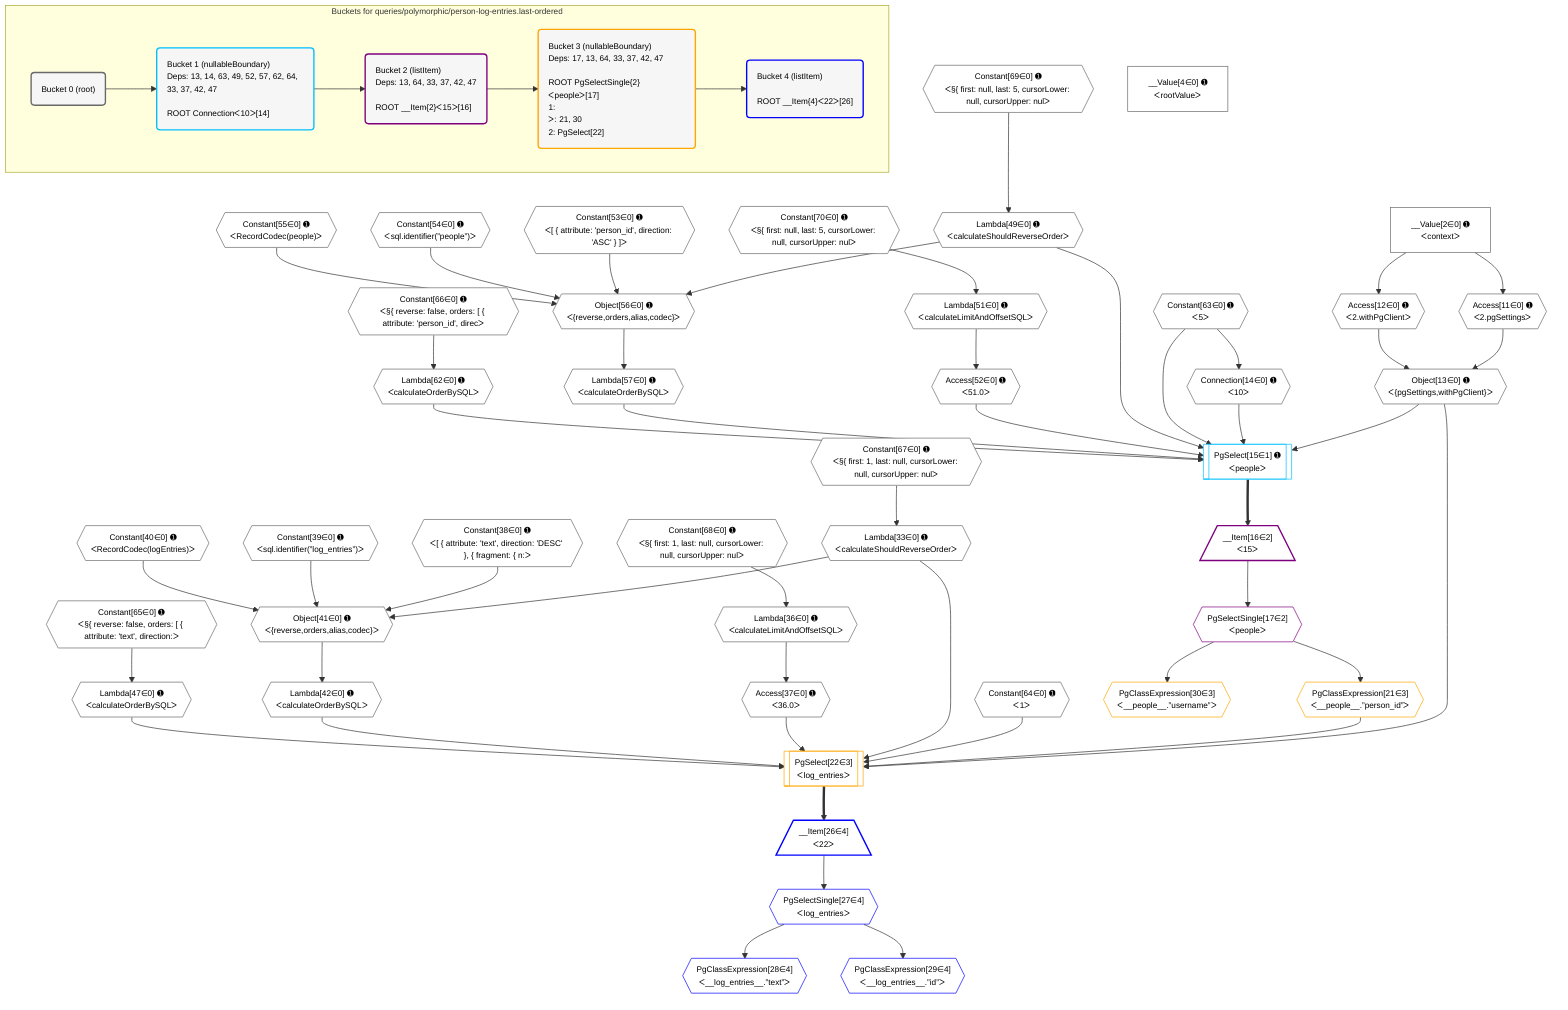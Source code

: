 %%{init: {'themeVariables': { 'fontSize': '12px'}}}%%
graph TD
    classDef path fill:#eee,stroke:#000,color:#000
    classDef plan fill:#fff,stroke-width:1px,color:#000
    classDef itemplan fill:#fff,stroke-width:2px,color:#000
    classDef unbatchedplan fill:#dff,stroke-width:1px,color:#000
    classDef sideeffectplan fill:#fcc,stroke-width:2px,color:#000
    classDef bucket fill:#f6f6f6,color:#000,stroke-width:2px,text-align:left


    %% plan dependencies
    Object41{{"Object[41∈0] ➊<br />ᐸ{reverse,orders,alias,codec}ᐳ"}}:::plan
    Lambda33{{"Lambda[33∈0] ➊<br />ᐸcalculateShouldReverseOrderᐳ"}}:::plan
    Constant38{{"Constant[38∈0] ➊<br />ᐸ[ { attribute: 'text', direction: 'DESC' }, { fragment: { n:ᐳ"}}:::plan
    Constant39{{"Constant[39∈0] ➊<br />ᐸsql.identifier(”log_entries”)ᐳ"}}:::plan
    Constant40{{"Constant[40∈0] ➊<br />ᐸRecordCodec(logEntries)ᐳ"}}:::plan
    Lambda33 & Constant38 & Constant39 & Constant40 --> Object41
    Object56{{"Object[56∈0] ➊<br />ᐸ{reverse,orders,alias,codec}ᐳ"}}:::plan
    Lambda49{{"Lambda[49∈0] ➊<br />ᐸcalculateShouldReverseOrderᐳ"}}:::plan
    Constant53{{"Constant[53∈0] ➊<br />ᐸ[ { attribute: 'person_id', direction: 'ASC' } ]ᐳ"}}:::plan
    Constant54{{"Constant[54∈0] ➊<br />ᐸsql.identifier(”people”)ᐳ"}}:::plan
    Constant55{{"Constant[55∈0] ➊<br />ᐸRecordCodec(people)ᐳ"}}:::plan
    Lambda49 & Constant53 & Constant54 & Constant55 --> Object56
    Object13{{"Object[13∈0] ➊<br />ᐸ{pgSettings,withPgClient}ᐳ"}}:::plan
    Access11{{"Access[11∈0] ➊<br />ᐸ2.pgSettingsᐳ"}}:::plan
    Access12{{"Access[12∈0] ➊<br />ᐸ2.withPgClientᐳ"}}:::plan
    Access11 & Access12 --> Object13
    __Value2["__Value[2∈0] ➊<br />ᐸcontextᐳ"]:::plan
    __Value2 --> Access11
    __Value2 --> Access12
    Connection14{{"Connection[14∈0] ➊<br />ᐸ10ᐳ"}}:::plan
    Constant63{{"Constant[63∈0] ➊<br />ᐸ5ᐳ"}}:::plan
    Constant63 --> Connection14
    Constant67{{"Constant[67∈0] ➊<br />ᐸ§{ first: 1, last: null, cursorLower: null, cursorUpper: nulᐳ"}}:::plan
    Constant67 --> Lambda33
    Lambda36{{"Lambda[36∈0] ➊<br />ᐸcalculateLimitAndOffsetSQLᐳ"}}:::plan
    Constant68{{"Constant[68∈0] ➊<br />ᐸ§{ first: 1, last: null, cursorLower: null, cursorUpper: nulᐳ"}}:::plan
    Constant68 --> Lambda36
    Access37{{"Access[37∈0] ➊<br />ᐸ36.0ᐳ"}}:::plan
    Lambda36 --> Access37
    Lambda42{{"Lambda[42∈0] ➊<br />ᐸcalculateOrderBySQLᐳ"}}:::plan
    Object41 --> Lambda42
    Lambda47{{"Lambda[47∈0] ➊<br />ᐸcalculateOrderBySQLᐳ"}}:::plan
    Constant65{{"Constant[65∈0] ➊<br />ᐸ§{ reverse: false, orders: [ { attribute: 'text', direction:ᐳ"}}:::plan
    Constant65 --> Lambda47
    Constant69{{"Constant[69∈0] ➊<br />ᐸ§{ first: null, last: 5, cursorLower: null, cursorUpper: nulᐳ"}}:::plan
    Constant69 --> Lambda49
    Lambda51{{"Lambda[51∈0] ➊<br />ᐸcalculateLimitAndOffsetSQLᐳ"}}:::plan
    Constant70{{"Constant[70∈0] ➊<br />ᐸ§{ first: null, last: 5, cursorLower: null, cursorUpper: nulᐳ"}}:::plan
    Constant70 --> Lambda51
    Access52{{"Access[52∈0] ➊<br />ᐸ51.0ᐳ"}}:::plan
    Lambda51 --> Access52
    Lambda57{{"Lambda[57∈0] ➊<br />ᐸcalculateOrderBySQLᐳ"}}:::plan
    Object56 --> Lambda57
    Lambda62{{"Lambda[62∈0] ➊<br />ᐸcalculateOrderBySQLᐳ"}}:::plan
    Constant66{{"Constant[66∈0] ➊<br />ᐸ§{ reverse: false, orders: [ { attribute: 'person_id', direcᐳ"}}:::plan
    Constant66 --> Lambda62
    __Value4["__Value[4∈0] ➊<br />ᐸrootValueᐳ"]:::plan
    Constant64{{"Constant[64∈0] ➊<br />ᐸ1ᐳ"}}:::plan
    PgSelect15[["PgSelect[15∈1] ➊<br />ᐸpeopleᐳ"]]:::plan
    Object13 & Connection14 & Constant63 & Lambda49 & Access52 & Lambda57 & Lambda62 --> PgSelect15
    __Item16[/"__Item[16∈2]<br />ᐸ15ᐳ"\]:::itemplan
    PgSelect15 ==> __Item16
    PgSelectSingle17{{"PgSelectSingle[17∈2]<br />ᐸpeopleᐳ"}}:::plan
    __Item16 --> PgSelectSingle17
    PgSelect22[["PgSelect[22∈3]<br />ᐸlog_entriesᐳ"]]:::plan
    PgClassExpression21{{"PgClassExpression[21∈3]<br />ᐸ__people__.”person_id”ᐳ"}}:::plan
    Object13 & PgClassExpression21 & Constant64 & Lambda33 & Access37 & Lambda42 & Lambda47 --> PgSelect22
    PgSelectSingle17 --> PgClassExpression21
    PgClassExpression30{{"PgClassExpression[30∈3]<br />ᐸ__people__.”username”ᐳ"}}:::plan
    PgSelectSingle17 --> PgClassExpression30
    __Item26[/"__Item[26∈4]<br />ᐸ22ᐳ"\]:::itemplan
    PgSelect22 ==> __Item26
    PgSelectSingle27{{"PgSelectSingle[27∈4]<br />ᐸlog_entriesᐳ"}}:::plan
    __Item26 --> PgSelectSingle27
    PgClassExpression28{{"PgClassExpression[28∈4]<br />ᐸ__log_entries__.”text”ᐳ"}}:::plan
    PgSelectSingle27 --> PgClassExpression28
    PgClassExpression29{{"PgClassExpression[29∈4]<br />ᐸ__log_entries__.”id”ᐳ"}}:::plan
    PgSelectSingle27 --> PgClassExpression29

    %% define steps

    subgraph "Buckets for queries/polymorphic/person-log-entries.last-ordered"
    Bucket0("Bucket 0 (root)"):::bucket
    classDef bucket0 stroke:#696969
    class Bucket0,__Value2,__Value4,Access11,Access12,Object13,Connection14,Lambda33,Lambda36,Access37,Constant38,Constant39,Constant40,Object41,Lambda42,Lambda47,Lambda49,Lambda51,Access52,Constant53,Constant54,Constant55,Object56,Lambda57,Lambda62,Constant63,Constant64,Constant65,Constant66,Constant67,Constant68,Constant69,Constant70 bucket0
    Bucket1("Bucket 1 (nullableBoundary)<br />Deps: 13, 14, 63, 49, 52, 57, 62, 64, 33, 37, 42, 47<br /><br />ROOT Connectionᐸ10ᐳ[14]"):::bucket
    classDef bucket1 stroke:#00bfff
    class Bucket1,PgSelect15 bucket1
    Bucket2("Bucket 2 (listItem)<br />Deps: 13, 64, 33, 37, 42, 47<br /><br />ROOT __Item{2}ᐸ15ᐳ[16]"):::bucket
    classDef bucket2 stroke:#7f007f
    class Bucket2,__Item16,PgSelectSingle17 bucket2
    Bucket3("Bucket 3 (nullableBoundary)<br />Deps: 17, 13, 64, 33, 37, 42, 47<br /><br />ROOT PgSelectSingle{2}ᐸpeopleᐳ[17]<br />1: <br />ᐳ: 21, 30<br />2: PgSelect[22]"):::bucket
    classDef bucket3 stroke:#ffa500
    class Bucket3,PgClassExpression21,PgSelect22,PgClassExpression30 bucket3
    Bucket4("Bucket 4 (listItem)<br /><br />ROOT __Item{4}ᐸ22ᐳ[26]"):::bucket
    classDef bucket4 stroke:#0000ff
    class Bucket4,__Item26,PgSelectSingle27,PgClassExpression28,PgClassExpression29 bucket4
    Bucket0 --> Bucket1
    Bucket1 --> Bucket2
    Bucket2 --> Bucket3
    Bucket3 --> Bucket4
    end